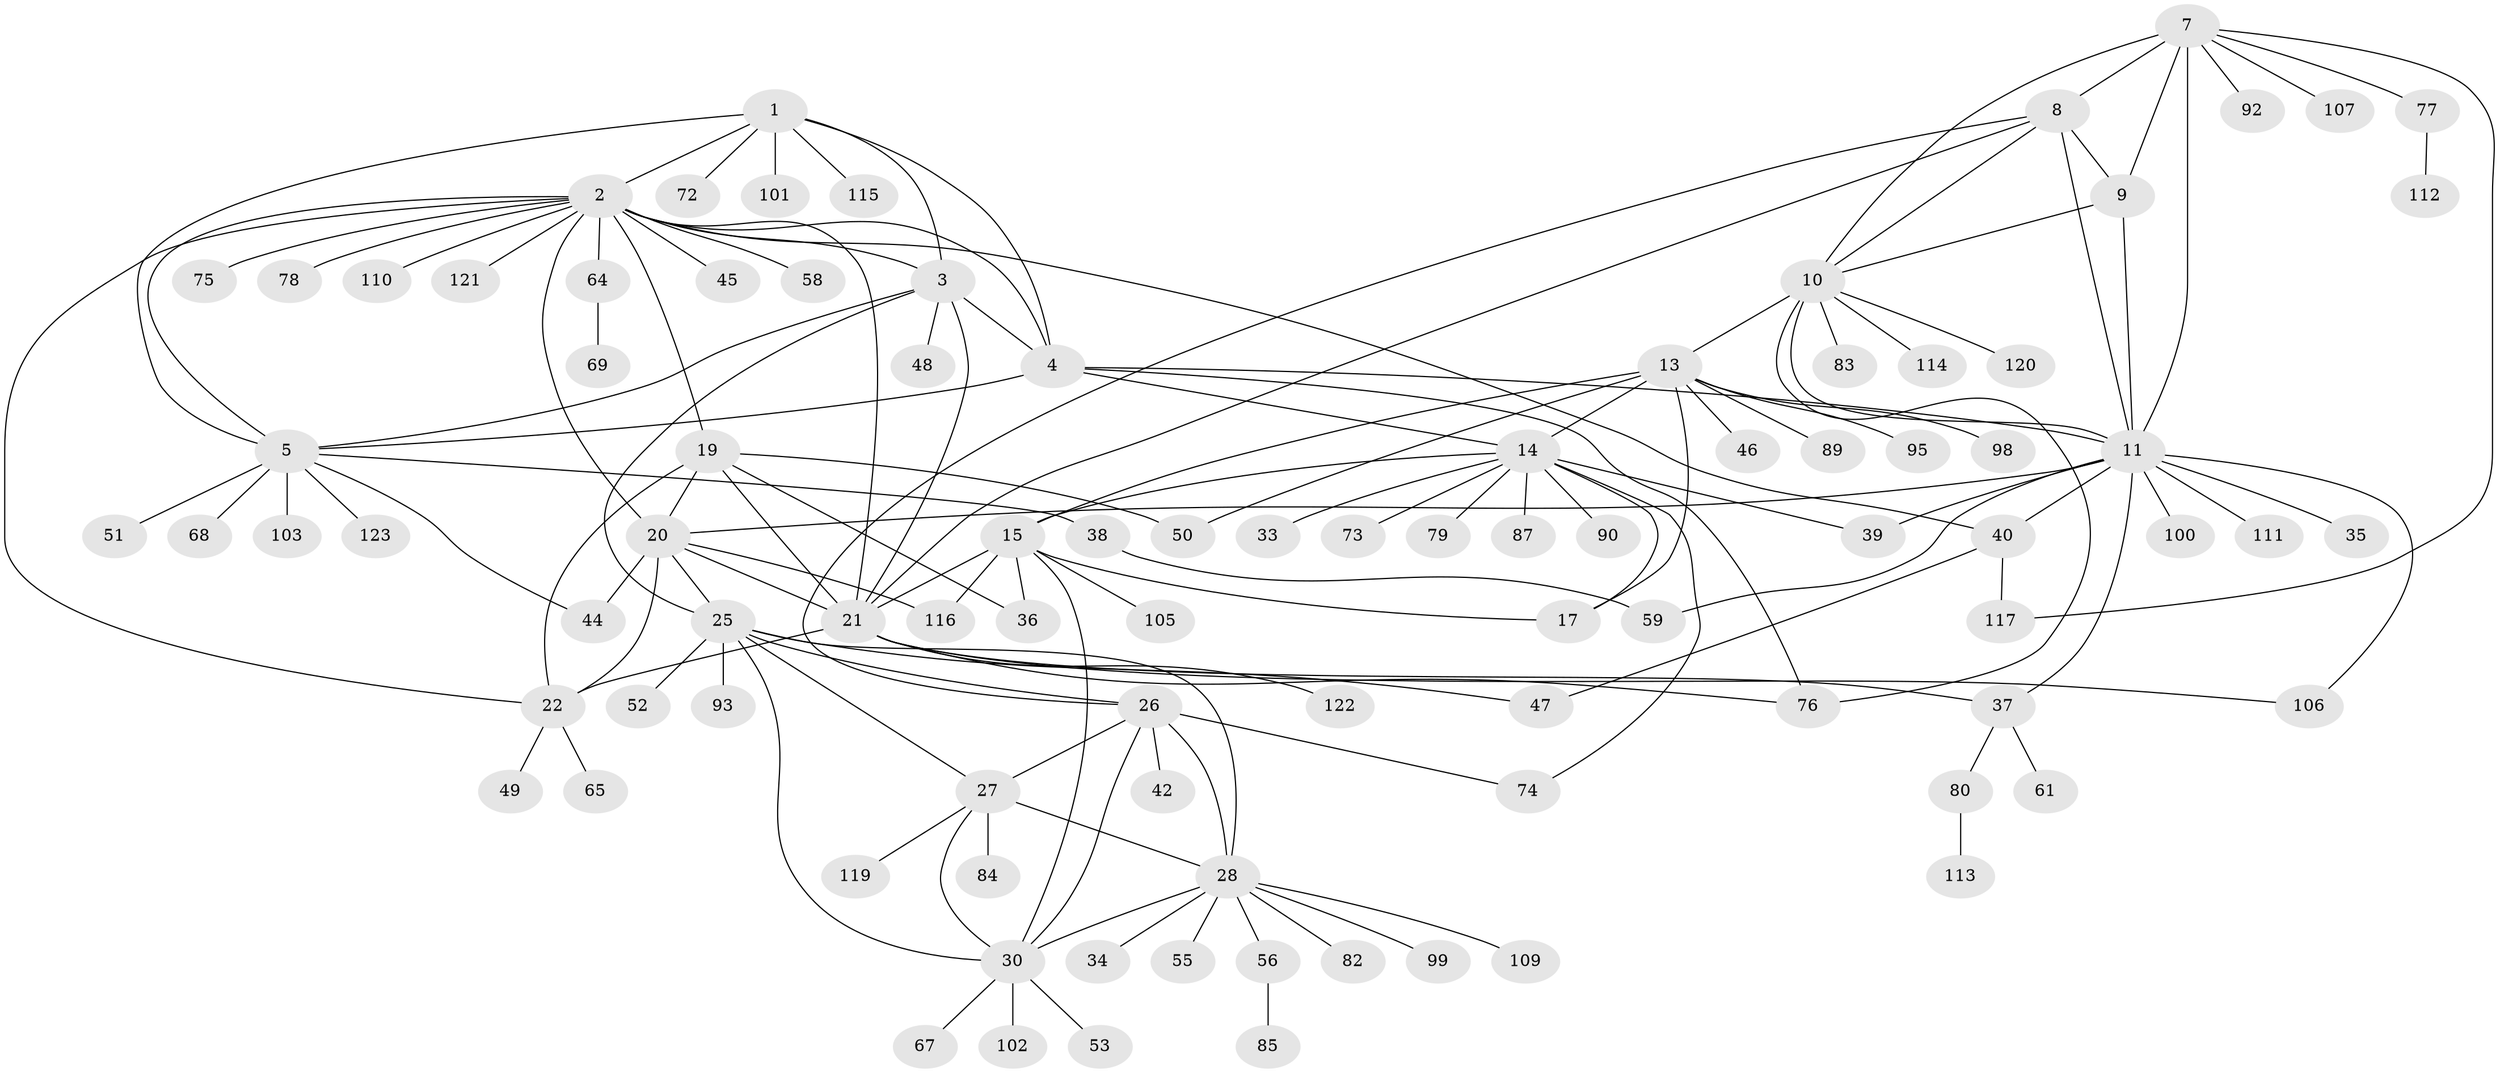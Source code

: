 // original degree distribution, {8: 0.032520325203252036, 9: 0.04065040650406504, 12: 0.024390243902439025, 5: 0.024390243902439025, 7: 0.04878048780487805, 6: 0.024390243902439025, 11: 0.024390243902439025, 10: 0.032520325203252036, 1: 0.5365853658536586, 2: 0.15447154471544716, 3: 0.04065040650406504, 4: 0.016260162601626018}
// Generated by graph-tools (version 1.1) at 2025/42/03/06/25 10:42:15]
// undirected, 94 vertices, 142 edges
graph export_dot {
graph [start="1"]
  node [color=gray90,style=filled];
  1 [super="+6"];
  2 [super="+23"];
  3 [super="+43"];
  4 [super="+104"];
  5 [super="+32"];
  7 [super="+70"];
  8 [super="+86"];
  9 [super="+54"];
  10 [super="+88"];
  11 [super="+12"];
  13 [super="+18"];
  14 [super="+16"];
  15 [super="+66"];
  17;
  19;
  20 [super="+24"];
  21 [super="+57"];
  22 [super="+31"];
  25 [super="+62"];
  26;
  27 [super="+60"];
  28 [super="+29"];
  30 [super="+94"];
  33;
  34;
  35;
  36;
  37 [super="+41"];
  38 [super="+97"];
  39;
  40;
  42;
  44 [super="+81"];
  45;
  46;
  47 [super="+63"];
  48;
  49;
  50;
  51;
  52;
  53;
  55;
  56 [super="+91"];
  58;
  59;
  61;
  64 [super="+71"];
  65;
  67;
  68;
  69;
  72;
  73;
  74;
  75;
  76 [super="+118"];
  77 [super="+96"];
  78;
  79;
  80;
  82;
  83;
  84;
  85;
  87 [super="+108"];
  89;
  90;
  92;
  93;
  95;
  98;
  99;
  100;
  101;
  102;
  103;
  105;
  106;
  107;
  109;
  110;
  111;
  112;
  113;
  114;
  115;
  116;
  117;
  119;
  120;
  121;
  122;
  123;
  1 -- 2 [weight=2];
  1 -- 3 [weight=2];
  1 -- 4 [weight=2];
  1 -- 5 [weight=2];
  1 -- 72;
  1 -- 101;
  1 -- 115;
  2 -- 3;
  2 -- 4;
  2 -- 5;
  2 -- 58;
  2 -- 75;
  2 -- 110;
  2 -- 64;
  2 -- 40;
  2 -- 45;
  2 -- 78;
  2 -- 19;
  2 -- 20 [weight=2];
  2 -- 21;
  2 -- 22;
  2 -- 121;
  3 -- 4;
  3 -- 5;
  3 -- 25;
  3 -- 48;
  3 -- 21;
  4 -- 5;
  4 -- 76;
  4 -- 11;
  4 -- 14;
  5 -- 38;
  5 -- 44;
  5 -- 51;
  5 -- 68;
  5 -- 103;
  5 -- 123;
  7 -- 8;
  7 -- 9;
  7 -- 10;
  7 -- 11 [weight=2];
  7 -- 92;
  7 -- 107;
  7 -- 77;
  7 -- 117;
  8 -- 9;
  8 -- 10;
  8 -- 11 [weight=2];
  8 -- 26;
  8 -- 21;
  9 -- 10;
  9 -- 11 [weight=2];
  10 -- 11 [weight=2];
  10 -- 13;
  10 -- 76;
  10 -- 83;
  10 -- 114;
  10 -- 120;
  11 -- 35;
  11 -- 100;
  11 -- 106;
  11 -- 37;
  11 -- 39;
  11 -- 40;
  11 -- 111;
  11 -- 20;
  11 -- 59;
  13 -- 14 [weight=4];
  13 -- 15 [weight=2];
  13 -- 17 [weight=2];
  13 -- 46;
  13 -- 50;
  13 -- 89;
  13 -- 95;
  13 -- 98;
  14 -- 15 [weight=2];
  14 -- 17 [weight=2];
  14 -- 73;
  14 -- 74;
  14 -- 87;
  14 -- 90;
  14 -- 33;
  14 -- 39;
  14 -- 79;
  15 -- 17;
  15 -- 21;
  15 -- 30;
  15 -- 36;
  15 -- 105;
  15 -- 116;
  19 -- 20 [weight=2];
  19 -- 21;
  19 -- 22;
  19 -- 36;
  19 -- 50;
  20 -- 21 [weight=2];
  20 -- 22 [weight=2];
  20 -- 116;
  20 -- 25;
  20 -- 44;
  21 -- 22;
  21 -- 37;
  21 -- 106;
  21 -- 122;
  21 -- 76;
  22 -- 49;
  22 -- 65;
  25 -- 26;
  25 -- 27;
  25 -- 28 [weight=2];
  25 -- 30;
  25 -- 47;
  25 -- 52;
  25 -- 93;
  26 -- 27;
  26 -- 28 [weight=2];
  26 -- 30;
  26 -- 42;
  26 -- 74;
  27 -- 28 [weight=2];
  27 -- 30;
  27 -- 84;
  27 -- 119;
  28 -- 30 [weight=2];
  28 -- 55;
  28 -- 56;
  28 -- 82;
  28 -- 99;
  28 -- 109;
  28 -- 34;
  30 -- 53;
  30 -- 67;
  30 -- 102;
  37 -- 61;
  37 -- 80;
  38 -- 59;
  40 -- 117;
  40 -- 47;
  56 -- 85;
  64 -- 69;
  77 -- 112;
  80 -- 113;
}
